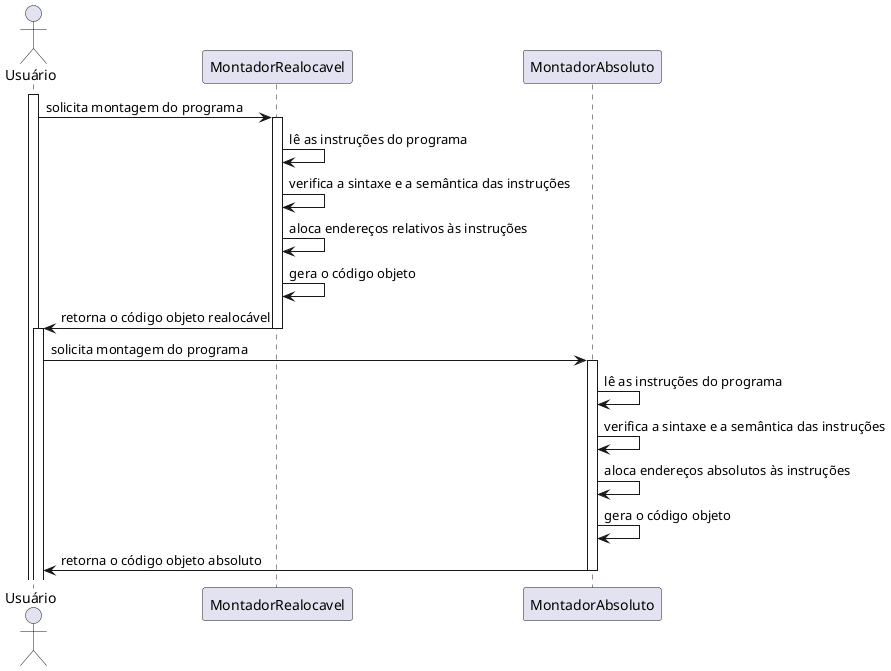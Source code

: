 @startuml seq_assembler
actor Usuário

participant MontadorRealocavel
participant MontadorAbsoluto

activate Usuário
Usuário -> MontadorRealocavel: solicita montagem do programa

activate MontadorRealocavel
MontadorRealocavel -> MontadorRealocavel: lê as instruções do programa
MontadorRealocavel -> MontadorRealocavel: verifica a sintaxe e a semântica das instruções
MontadorRealocavel -> MontadorRealocavel: aloca endereços relativos às instruções
MontadorRealocavel -> MontadorRealocavel: gera o código objeto
MontadorRealocavel -> Usuário: retorna o código objeto realocável

deactivate MontadorRealocavel

activate Usuário
Usuário -> MontadorAbsoluto: solicita montagem do programa

activate MontadorAbsoluto
MontadorAbsoluto -> MontadorAbsoluto: lê as instruções do programa
MontadorAbsoluto -> MontadorAbsoluto: verifica a sintaxe e a semântica das instruções
MontadorAbsoluto -> MontadorAbsoluto: aloca endereços absolutos às instruções
MontadorAbsoluto -> MontadorAbsoluto: gera o código objeto
MontadorAbsoluto -> Usuário: retorna o código objeto absoluto

deactivate MontadorAbsoluto

@enduml
